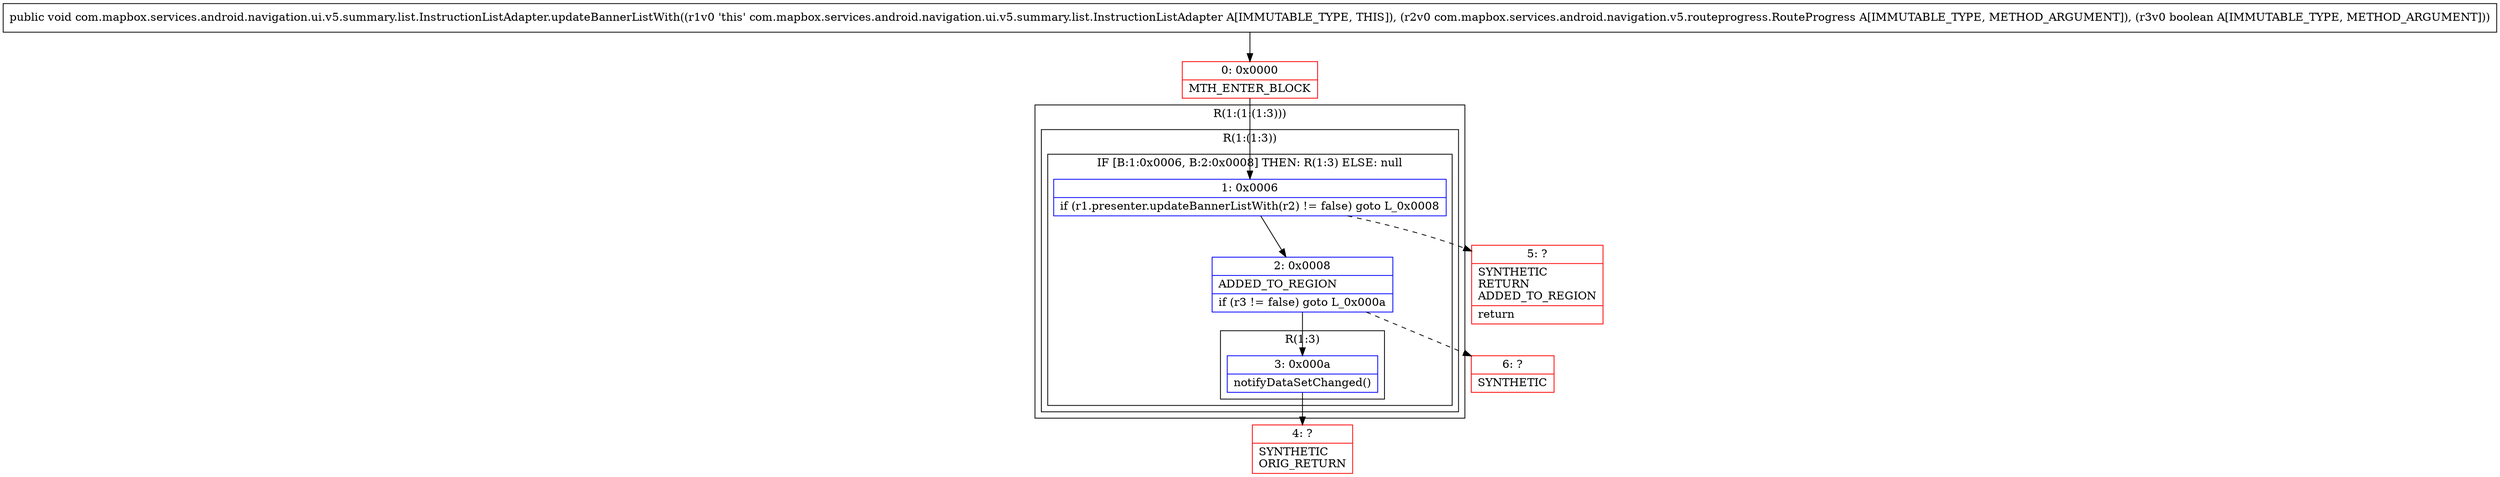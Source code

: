 digraph "CFG forcom.mapbox.services.android.navigation.ui.v5.summary.list.InstructionListAdapter.updateBannerListWith(Lcom\/mapbox\/services\/android\/navigation\/v5\/routeprogress\/RouteProgress;Z)V" {
subgraph cluster_Region_1095891756 {
label = "R(1:(1:(1:3)))";
node [shape=record,color=blue];
subgraph cluster_Region_176021126 {
label = "R(1:(1:3))";
node [shape=record,color=blue];
subgraph cluster_IfRegion_857967068 {
label = "IF [B:1:0x0006, B:2:0x0008] THEN: R(1:3) ELSE: null";
node [shape=record,color=blue];
Node_1 [shape=record,label="{1\:\ 0x0006|if (r1.presenter.updateBannerListWith(r2) != false) goto L_0x0008\l}"];
Node_2 [shape=record,label="{2\:\ 0x0008|ADDED_TO_REGION\l|if (r3 != false) goto L_0x000a\l}"];
subgraph cluster_Region_1830543843 {
label = "R(1:3)";
node [shape=record,color=blue];
Node_3 [shape=record,label="{3\:\ 0x000a|notifyDataSetChanged()\l}"];
}
}
}
}
Node_0 [shape=record,color=red,label="{0\:\ 0x0000|MTH_ENTER_BLOCK\l}"];
Node_4 [shape=record,color=red,label="{4\:\ ?|SYNTHETIC\lORIG_RETURN\l}"];
Node_5 [shape=record,color=red,label="{5\:\ ?|SYNTHETIC\lRETURN\lADDED_TO_REGION\l|return\l}"];
Node_6 [shape=record,color=red,label="{6\:\ ?|SYNTHETIC\l}"];
MethodNode[shape=record,label="{public void com.mapbox.services.android.navigation.ui.v5.summary.list.InstructionListAdapter.updateBannerListWith((r1v0 'this' com.mapbox.services.android.navigation.ui.v5.summary.list.InstructionListAdapter A[IMMUTABLE_TYPE, THIS]), (r2v0 com.mapbox.services.android.navigation.v5.routeprogress.RouteProgress A[IMMUTABLE_TYPE, METHOD_ARGUMENT]), (r3v0 boolean A[IMMUTABLE_TYPE, METHOD_ARGUMENT])) }"];
MethodNode -> Node_0;
Node_1 -> Node_2;
Node_1 -> Node_5[style=dashed];
Node_2 -> Node_3;
Node_2 -> Node_6[style=dashed];
Node_3 -> Node_4;
Node_0 -> Node_1;
}

